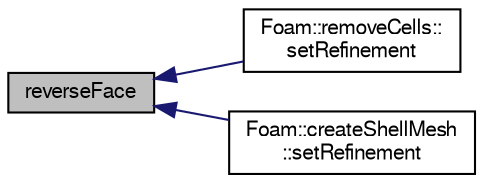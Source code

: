 digraph "reverseFace"
{
  bgcolor="transparent";
  edge [fontname="FreeSans",fontsize="10",labelfontname="FreeSans",labelfontsize="10"];
  node [fontname="FreeSans",fontsize="10",shape=record];
  rankdir="LR";
  Node1 [label="reverseFace",height=0.2,width=0.4,color="black", fillcolor="grey75", style="filled" fontcolor="black"];
  Node1 -> Node2 [dir="back",color="midnightblue",fontsize="10",style="solid",fontname="FreeSans"];
  Node2 [label="Foam::removeCells::\lsetRefinement",height=0.2,width=0.4,color="black",URL="$a02094.html#a90dfb3748798e10bc8e79a836ef766f4",tooltip="Play commands into polyTopoChange to remove cells. "];
  Node1 -> Node3 [dir="back",color="midnightblue",fontsize="10",style="solid",fontname="FreeSans"];
  Node3 [label="Foam::createShellMesh\l::setRefinement",height=0.2,width=0.4,color="black",URL="$a00414.html#aef7bf7bc4511c879d54f2bbd3c76729a",tooltip="Play commands into polyTopoChange to create layer mesh. "];
}
